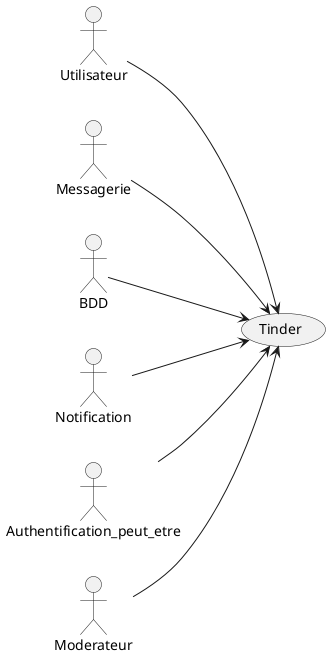 @startuml
left to right direction
"Utilisateur" as User
"Messagerie" as Messaging
"BDD" as Database
"Notification" as Notification
"Authentification_peut_etre" as Auth
"Moderateur" as Moderator
"Tinder" as (DatingSystem)

User --> (DatingSystem)
Messaging --> (DatingSystem)
Database --> (DatingSystem)
Notification --> (DatingSystem)
Auth --> (DatingSystem)
Moderator --> (DatingSystem)
@enduml